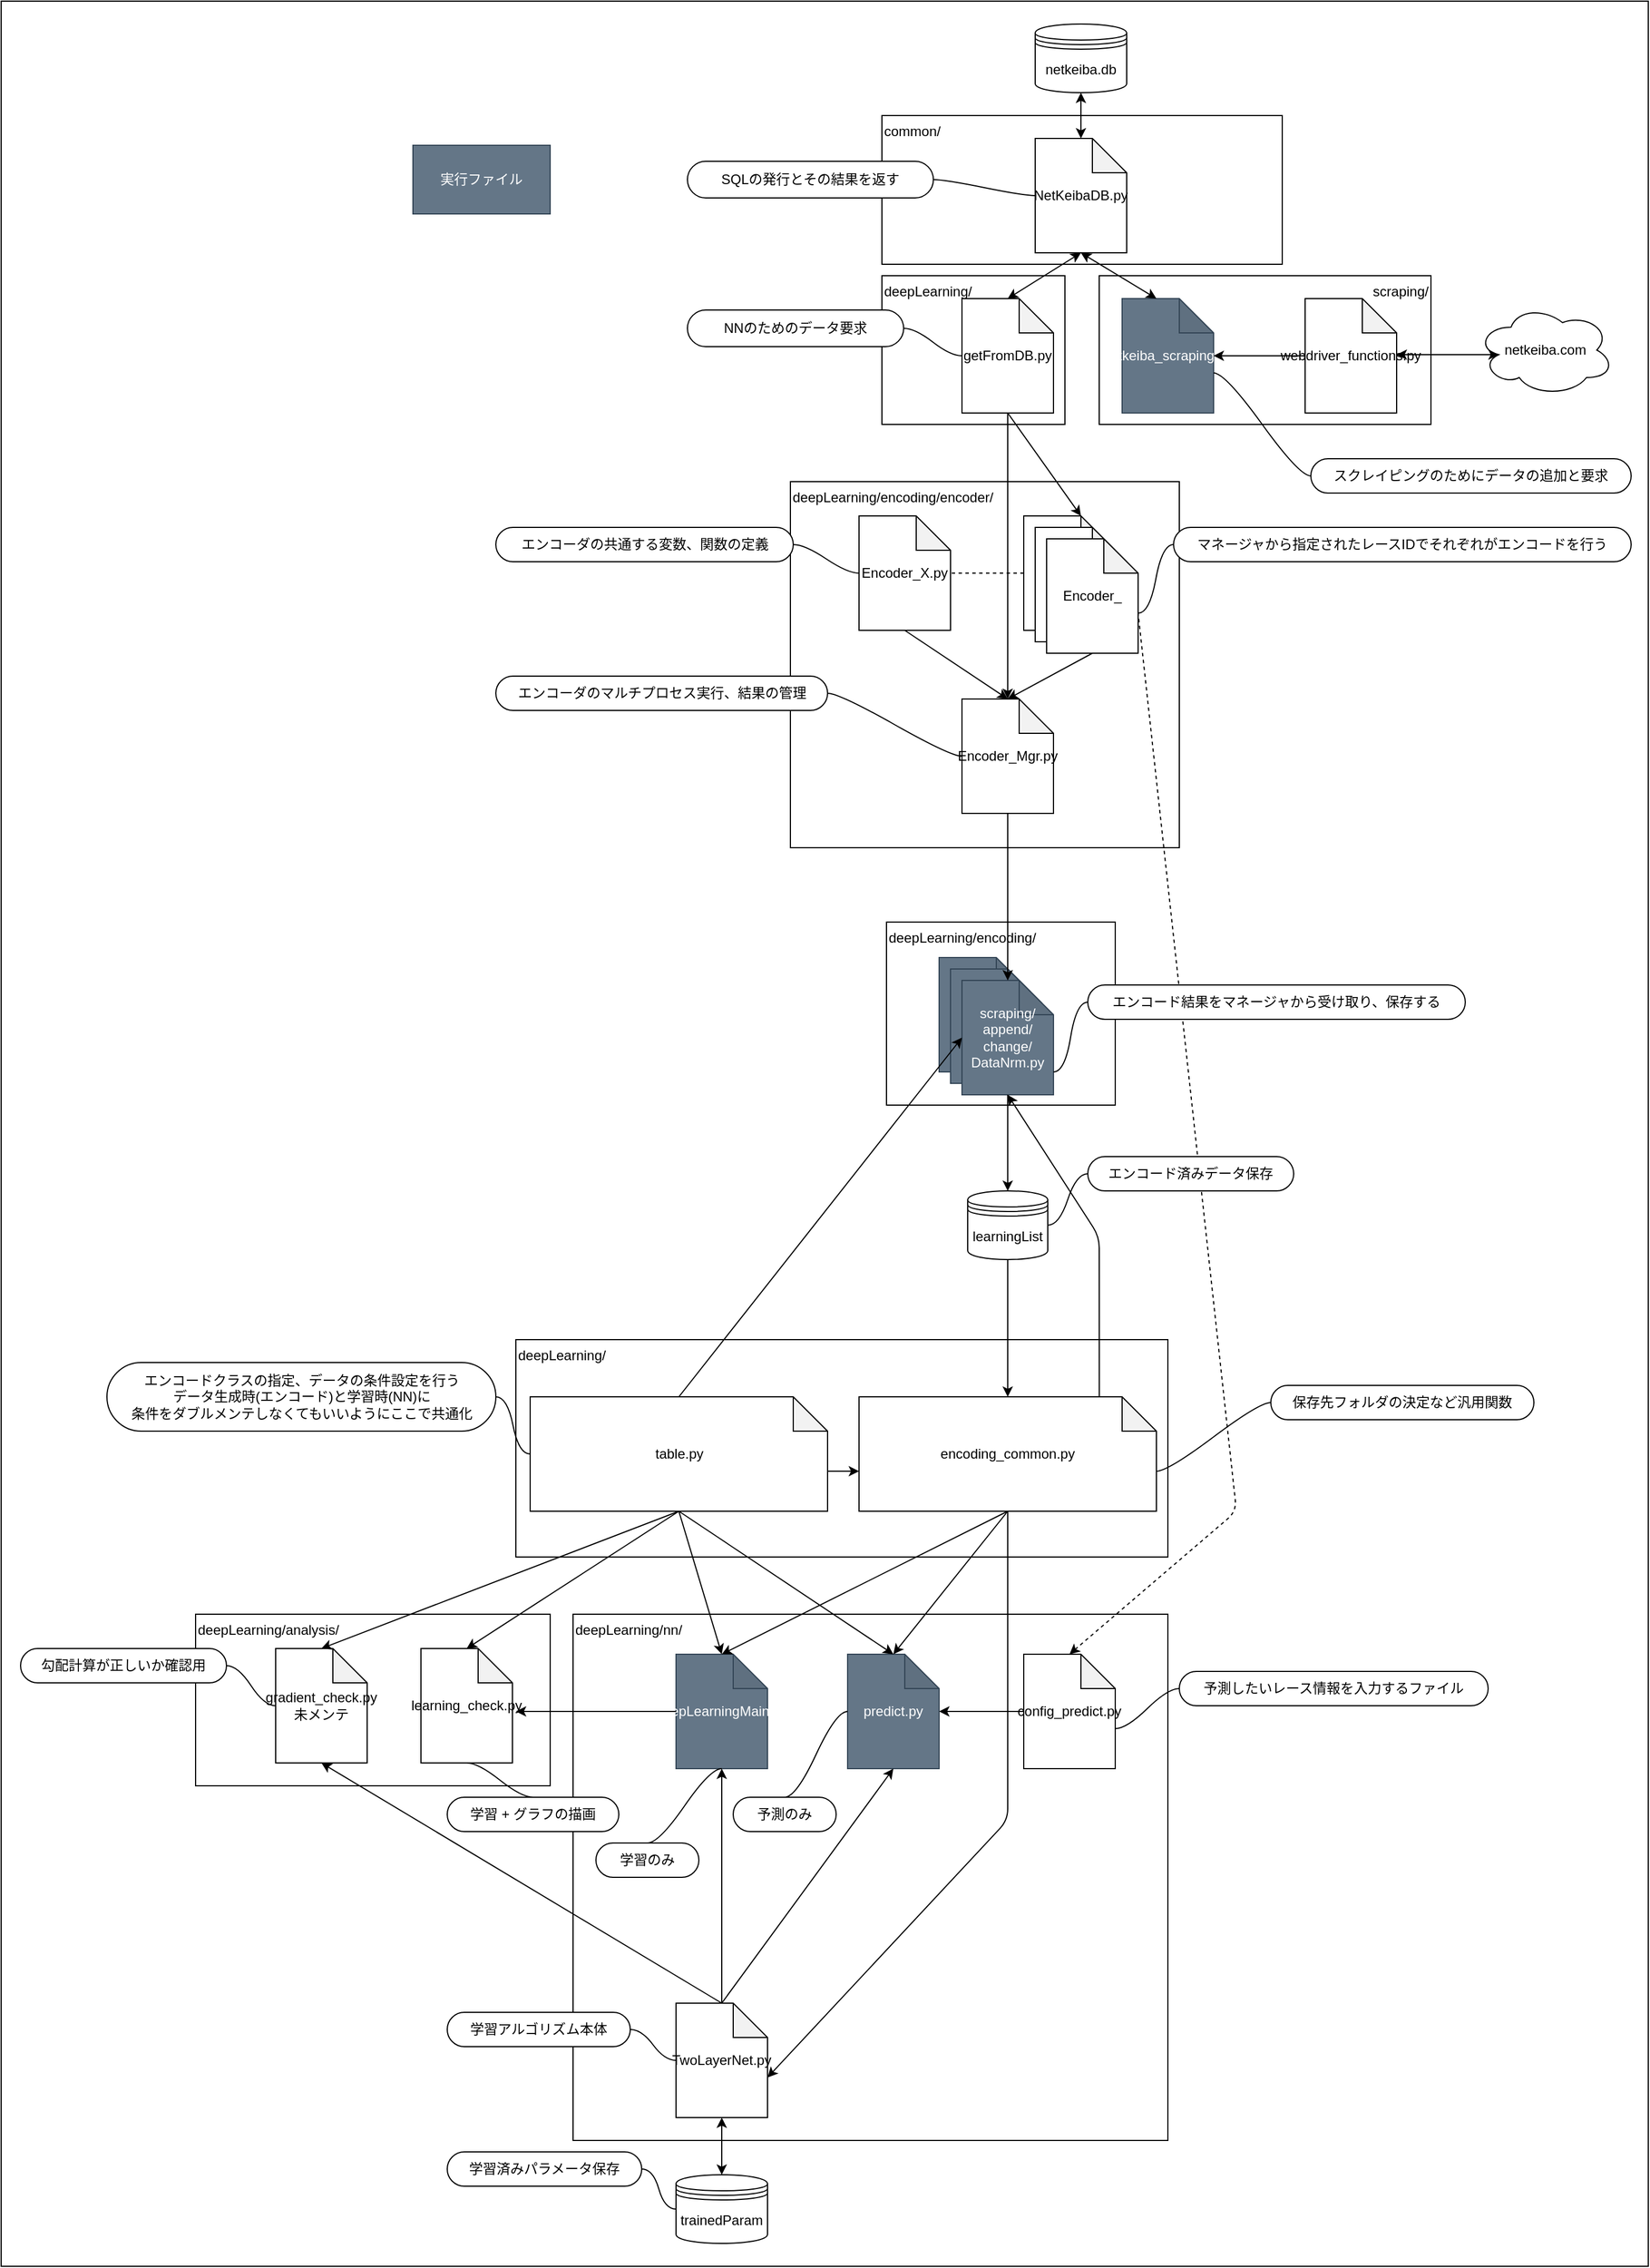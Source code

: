 <mxfile>
    <diagram id="3dEEndeTsuPl5Xb_rlMp" name="ページ1">
        <mxGraphModel dx="2506" dy="1938" grid="1" gridSize="10" guides="1" tooltips="1" connect="1" arrows="1" fold="1" page="1" pageScale="1" pageWidth="827" pageHeight="1169" math="0" shadow="0">
            <root>
                <mxCell id="0"/>
                <mxCell id="1" parent="0"/>
                <mxCell id="123" value="" style="rounded=0;whiteSpace=wrap;html=1;" vertex="1" parent="1">
                    <mxGeometry x="-520" y="-10" width="1440" height="1980" as="geometry"/>
                </mxCell>
                <mxCell id="89" value="" style="endArrow=none;html=1;entryX=0;entryY=0;entryDx=80;entryDy=65;entryPerimeter=0;exitX=0.5;exitY=0;exitDx=0;exitDy=0;exitPerimeter=0;startArrow=classic;startFill=1;endFill=0;dashed=1;" parent="1" source="25" target="22" edge="1">
                    <mxGeometry width="50" height="50" relative="1" as="geometry">
                        <mxPoint x="200" y="730" as="sourcePoint"/>
                        <mxPoint x="250" y="680" as="targetPoint"/>
                        <Array as="points">
                            <mxPoint x="560" y="1310"/>
                        </Array>
                    </mxGeometry>
                </mxCell>
                <mxCell id="19" value="scraping/" style="rounded=0;whiteSpace=wrap;html=1;fillColor=none;align=right;verticalAlign=top;" parent="1" vertex="1">
                    <mxGeometry x="440" y="230" width="290" height="130" as="geometry"/>
                </mxCell>
                <mxCell id="85" value="deepLearning/nn/" style="rounded=0;whiteSpace=wrap;html=1;fillColor=none;align=left;verticalAlign=top;" parent="1" vertex="1">
                    <mxGeometry x="-20" y="1400" width="520" height="460" as="geometry"/>
                </mxCell>
                <mxCell id="75" value="deepLearning/" style="rounded=0;whiteSpace=wrap;html=1;fillColor=none;align=left;verticalAlign=top;" parent="1" vertex="1">
                    <mxGeometry x="-70" y="1160" width="570" height="190" as="geometry"/>
                </mxCell>
                <mxCell id="74" value="deepLearning/encoding/" style="rounded=0;whiteSpace=wrap;html=1;fillColor=none;align=left;verticalAlign=top;" parent="1" vertex="1">
                    <mxGeometry x="254" y="795" width="200" height="160" as="geometry"/>
                </mxCell>
                <mxCell id="73" value="deepLearning/encoding/encoder/" style="rounded=0;whiteSpace=wrap;html=1;fillColor=none;align=left;verticalAlign=top;" parent="1" vertex="1">
                    <mxGeometry x="170" y="410" width="340" height="320" as="geometry"/>
                </mxCell>
                <mxCell id="72" value="deepLearning/" style="rounded=0;whiteSpace=wrap;html=1;align=left;verticalAlign=top;fillColor=none;" parent="1" vertex="1">
                    <mxGeometry x="250" y="230" width="160" height="130" as="geometry"/>
                </mxCell>
                <mxCell id="2" value="netkeiba.db" style="shape=datastore;whiteSpace=wrap;html=1;" parent="1" vertex="1">
                    <mxGeometry x="384" y="10" width="80" height="60" as="geometry"/>
                </mxCell>
                <mxCell id="3" value="getFromDB.py" style="shape=note;whiteSpace=wrap;html=1;backgroundOutline=1;darkOpacity=0.05;" parent="1" vertex="1">
                    <mxGeometry x="320" y="250" width="80" height="100" as="geometry"/>
                </mxCell>
                <mxCell id="5" value="NetKeibaDB.py" style="shape=note;whiteSpace=wrap;html=1;backgroundOutline=1;darkOpacity=0.05;" parent="1" vertex="1">
                    <mxGeometry x="384" y="110" width="80" height="100" as="geometry"/>
                </mxCell>
                <mxCell id="7" value="" style="endArrow=classic;startArrow=classic;html=1;entryX=0.5;entryY=1;entryDx=0;entryDy=0;exitX=0.5;exitY=0;exitDx=0;exitDy=0;exitPerimeter=0;" parent="1" source="5" target="2" edge="1">
                    <mxGeometry width="50" height="50" relative="1" as="geometry">
                        <mxPoint x="330" y="260" as="sourcePoint"/>
                        <mxPoint x="380" y="210" as="targetPoint"/>
                    </mxGeometry>
                </mxCell>
                <mxCell id="8" value="" style="endArrow=classic;startArrow=classic;html=1;entryX=0.5;entryY=1;entryDx=0;entryDy=0;entryPerimeter=0;exitX=0.5;exitY=0;exitDx=0;exitDy=0;exitPerimeter=0;" parent="1" source="3" target="5" edge="1">
                    <mxGeometry width="50" height="50" relative="1" as="geometry">
                        <mxPoint x="280" y="330" as="sourcePoint"/>
                        <mxPoint x="330" y="280" as="targetPoint"/>
                    </mxGeometry>
                </mxCell>
                <mxCell id="10" value="" style="edgeStyle=entityRelationEdgeStyle;startArrow=none;endArrow=none;segment=10;curved=1;exitX=0;exitY=0.5;exitDx=0;exitDy=0;exitPerimeter=0;" parent="1" source="5" target="9" edge="1">
                    <mxGeometry relative="1" as="geometry">
                        <mxPoint x="280" y="140" as="sourcePoint"/>
                    </mxGeometry>
                </mxCell>
                <mxCell id="11" value="NNのためのデータ要求" style="whiteSpace=wrap;html=1;rounded=1;arcSize=50;align=center;verticalAlign=middle;strokeWidth=1;autosize=1;spacing=4;treeFolding=1;treeMoving=1;newEdgeStyle={&quot;edgeStyle&quot;:&quot;entityRelationEdgeStyle&quot;,&quot;startArrow&quot;:&quot;none&quot;,&quot;endArrow&quot;:&quot;none&quot;,&quot;segment&quot;:10,&quot;curved&quot;:1};" parent="1" vertex="1">
                    <mxGeometry x="80" y="260" width="189" height="32" as="geometry"/>
                </mxCell>
                <mxCell id="12" value="" style="edgeStyle=entityRelationEdgeStyle;startArrow=none;endArrow=none;segment=10;curved=1;exitX=0;exitY=0.5;exitDx=0;exitDy=0;exitPerimeter=0;" parent="1" source="3" target="11" edge="1">
                    <mxGeometry relative="1" as="geometry">
                        <mxPoint x="80" y="290" as="sourcePoint"/>
                    </mxGeometry>
                </mxCell>
                <mxCell id="13" value="netkeiba_scraping.py" style="shape=note;whiteSpace=wrap;html=1;backgroundOutline=1;darkOpacity=0.05;fillColor=#647687;strokeColor=#314354;fontColor=#ffffff;" parent="1" vertex="1">
                    <mxGeometry x="460" y="250" width="80" height="100" as="geometry"/>
                </mxCell>
                <mxCell id="14" value="" style="endArrow=classic;startArrow=classic;html=1;entryX=0.5;entryY=1;entryDx=0;entryDy=0;entryPerimeter=0;" parent="1" target="5" edge="1">
                    <mxGeometry width="50" height="50" relative="1" as="geometry">
                        <mxPoint x="490" y="250" as="sourcePoint"/>
                        <mxPoint x="540" y="200" as="targetPoint"/>
                    </mxGeometry>
                </mxCell>
                <mxCell id="16" value="" style="edgeStyle=entityRelationEdgeStyle;startArrow=none;endArrow=none;segment=10;curved=1;exitX=0;exitY=0;exitDx=80;exitDy=65;exitPerimeter=0;" parent="1" source="13" target="15" edge="1">
                    <mxGeometry relative="1" as="geometry">
                        <mxPoint x="460" y="230" as="sourcePoint"/>
                    </mxGeometry>
                </mxCell>
                <mxCell id="18" value="common/" style="rounded=0;whiteSpace=wrap;html=1;fillColor=none;align=left;verticalAlign=top;" parent="1" vertex="1">
                    <mxGeometry x="250" y="90" width="350" height="130" as="geometry"/>
                </mxCell>
                <mxCell id="9" value="SQLの発行とその結果を返す" style="whiteSpace=wrap;html=1;rounded=1;arcSize=50;align=center;verticalAlign=middle;strokeWidth=1;autosize=1;spacing=4;treeFolding=1;treeMoving=1;newEdgeStyle={&quot;edgeStyle&quot;:&quot;entityRelationEdgeStyle&quot;,&quot;startArrow&quot;:&quot;none&quot;,&quot;endArrow&quot;:&quot;none&quot;,&quot;segment&quot;:10,&quot;curved&quot;:1};" parent="1" vertex="1">
                    <mxGeometry x="80" y="130" width="215" height="32" as="geometry"/>
                </mxCell>
                <mxCell id="15" value="スクレイピングのためにデータの追加と要求" style="whiteSpace=wrap;html=1;rounded=1;arcSize=50;align=center;verticalAlign=middle;strokeWidth=1;autosize=1;spacing=4;treeFolding=1;treeMoving=1;newEdgeStyle={&quot;edgeStyle&quot;:&quot;entityRelationEdgeStyle&quot;,&quot;startArrow&quot;:&quot;none&quot;,&quot;endArrow&quot;:&quot;none&quot;,&quot;segment&quot;:10,&quot;curved&quot;:1};" parent="1" vertex="1">
                    <mxGeometry x="625" y="390" width="280" height="30" as="geometry"/>
                </mxCell>
                <mxCell id="23" value="" style="group" parent="1" vertex="1" connectable="0">
                    <mxGeometry x="374" y="440" width="100" height="120" as="geometry"/>
                </mxCell>
                <mxCell id="20" value="" style="shape=note;whiteSpace=wrap;html=1;backgroundOutline=1;darkOpacity=0.05;fillColor=default;" parent="23" vertex="1">
                    <mxGeometry width="80" height="100" as="geometry"/>
                </mxCell>
                <mxCell id="21" value="" style="shape=note;whiteSpace=wrap;html=1;backgroundOutline=1;darkOpacity=0.05;fillColor=default;" parent="23" vertex="1">
                    <mxGeometry x="10" y="10" width="80" height="100" as="geometry"/>
                </mxCell>
                <mxCell id="22" value="Encoder_" style="shape=note;whiteSpace=wrap;html=1;backgroundOutline=1;darkOpacity=0.05;fillColor=default;" parent="23" vertex="1">
                    <mxGeometry x="20" y="20" width="80" height="100" as="geometry"/>
                </mxCell>
                <mxCell id="24" value="" style="endArrow=none;startArrow=classic;html=1;entryX=0.5;entryY=1;entryDx=0;entryDy=0;entryPerimeter=0;exitX=0;exitY=0;exitDx=50;exitDy=0;exitPerimeter=0;startFill=1;endFill=0;" parent="1" source="20" target="3" edge="1">
                    <mxGeometry width="50" height="50" relative="1" as="geometry">
                        <mxPoint x="210" y="420" as="sourcePoint"/>
                        <mxPoint x="260" y="370" as="targetPoint"/>
                    </mxGeometry>
                </mxCell>
                <mxCell id="25" value="config_predict.py" style="shape=note;whiteSpace=wrap;html=1;backgroundOutline=1;darkOpacity=0.05;fillColor=default;" parent="1" vertex="1">
                    <mxGeometry x="374" y="1435" width="80" height="100" as="geometry"/>
                </mxCell>
                <mxCell id="27" value="deepLearningMain.py" style="shape=note;whiteSpace=wrap;html=1;backgroundOutline=1;darkOpacity=0.05;fillColor=#647687;fontColor=#ffffff;strokeColor=#314354;" parent="1" vertex="1">
                    <mxGeometry x="70" y="1435" width="80" height="100" as="geometry"/>
                </mxCell>
                <mxCell id="32" value="" style="group;" parent="1" vertex="1" connectable="0">
                    <mxGeometry x="300" y="826" width="100" height="120" as="geometry"/>
                </mxCell>
                <mxCell id="33" value="" style="shape=note;whiteSpace=wrap;html=1;backgroundOutline=1;darkOpacity=0.05;fillColor=#647687;fontColor=#ffffff;strokeColor=#314354;" parent="32" vertex="1">
                    <mxGeometry width="80" height="100" as="geometry"/>
                </mxCell>
                <mxCell id="34" value="" style="shape=note;whiteSpace=wrap;html=1;backgroundOutline=1;darkOpacity=0.05;fillColor=#647687;fontColor=#ffffff;strokeColor=#314354;" parent="32" vertex="1">
                    <mxGeometry x="10" y="10" width="80" height="100" as="geometry"/>
                </mxCell>
                <mxCell id="35" value="scraping/&lt;br&gt;append/&lt;br&gt;change/&lt;br&gt;DataNrm.py" style="shape=note;whiteSpace=wrap;html=1;backgroundOutline=1;darkOpacity=0.05;fillColor=#647687;fontColor=#ffffff;strokeColor=#314354;" parent="32" vertex="1">
                    <mxGeometry x="20" y="20" width="80" height="100" as="geometry"/>
                </mxCell>
                <mxCell id="37" value="" style="endArrow=none;startArrow=classic;html=1;entryX=0.5;entryY=1;entryDx=0;entryDy=0;entryPerimeter=0;exitX=0.5;exitY=0;exitDx=0;exitDy=0;exitPerimeter=0;endFill=0;" parent="1" source="35" target="39" edge="1">
                    <mxGeometry width="50" height="50" relative="1" as="geometry">
                        <mxPoint x="366" y="776" as="sourcePoint"/>
                        <mxPoint x="380" y="636" as="targetPoint"/>
                    </mxGeometry>
                </mxCell>
                <mxCell id="38" value="Encoder_X.py" style="shape=note;whiteSpace=wrap;html=1;backgroundOutline=1;darkOpacity=0.05;fillColor=default;" parent="1" vertex="1">
                    <mxGeometry x="230" y="440" width="80" height="100" as="geometry"/>
                </mxCell>
                <mxCell id="39" value="Encoder_Mgr.py" style="shape=note;whiteSpace=wrap;html=1;backgroundOutline=1;darkOpacity=0.05;fillColor=default;" parent="1" vertex="1">
                    <mxGeometry x="320" y="600" width="80" height="100" as="geometry"/>
                </mxCell>
                <mxCell id="40" value="" style="endArrow=none;dashed=1;html=1;exitX=0;exitY=0.5;exitDx=0;exitDy=0;exitPerimeter=0;" parent="1" source="20" target="38" edge="1">
                    <mxGeometry width="50" height="50" relative="1" as="geometry">
                        <mxPoint x="260" y="676" as="sourcePoint"/>
                        <mxPoint x="310" y="626" as="targetPoint"/>
                    </mxGeometry>
                </mxCell>
                <mxCell id="42" value="" style="endArrow=none;startArrow=classic;html=1;exitX=0.5;exitY=0;exitDx=0;exitDy=0;exitPerimeter=0;entryX=0.5;entryY=1;entryDx=0;entryDy=0;entryPerimeter=0;startFill=1;endFill=0;" parent="1" source="39" target="22" edge="1">
                    <mxGeometry width="50" height="50" relative="1" as="geometry">
                        <mxPoint x="260" y="856" as="sourcePoint"/>
                        <mxPoint x="380" y="826" as="targetPoint"/>
                    </mxGeometry>
                </mxCell>
                <mxCell id="43" value="エンコーダのマルチプロセス実行、結果の管理" style="whiteSpace=wrap;html=1;rounded=1;arcSize=50;align=center;verticalAlign=middle;strokeWidth=1;autosize=1;spacing=4;treeFolding=1;treeMoving=1;newEdgeStyle={&quot;edgeStyle&quot;:&quot;entityRelationEdgeStyle&quot;,&quot;startArrow&quot;:&quot;none&quot;,&quot;endArrow&quot;:&quot;none&quot;,&quot;segment&quot;:10,&quot;curved&quot;:1};fillColor=default;" parent="1" vertex="1">
                    <mxGeometry x="-87.5" y="580" width="290" height="30" as="geometry"/>
                </mxCell>
                <mxCell id="44" value="" style="edgeStyle=entityRelationEdgeStyle;startArrow=none;endArrow=none;segment=10;curved=1;exitX=0;exitY=0.5;exitDx=0;exitDy=0;exitPerimeter=0;" parent="1" source="39" target="43" edge="1">
                    <mxGeometry relative="1" as="geometry">
                        <mxPoint x="160" y="876" as="sourcePoint"/>
                    </mxGeometry>
                </mxCell>
                <mxCell id="45" value="エンコーダの共通する変数、関数の定義" style="whiteSpace=wrap;html=1;rounded=1;arcSize=50;align=center;verticalAlign=middle;strokeWidth=1;autosize=1;spacing=4;treeFolding=1;treeMoving=1;newEdgeStyle={&quot;edgeStyle&quot;:&quot;entityRelationEdgeStyle&quot;,&quot;startArrow&quot;:&quot;none&quot;,&quot;endArrow&quot;:&quot;none&quot;,&quot;segment&quot;:10,&quot;curved&quot;:1};fillColor=default;" parent="1" vertex="1">
                    <mxGeometry x="-87.5" y="450" width="260" height="30" as="geometry"/>
                </mxCell>
                <mxCell id="46" value="" style="edgeStyle=entityRelationEdgeStyle;startArrow=none;endArrow=none;segment=10;curved=1;exitX=0;exitY=0.5;exitDx=0;exitDy=0;exitPerimeter=0;" parent="1" source="38" target="45" edge="1">
                    <mxGeometry relative="1" as="geometry">
                        <mxPoint x="160" y="637" as="sourcePoint"/>
                    </mxGeometry>
                </mxCell>
                <mxCell id="47" value="マネージャから指定されたレースIDでそれぞれがエンコードを行う" style="whiteSpace=wrap;html=1;rounded=1;arcSize=50;align=center;verticalAlign=middle;strokeWidth=1;autosize=1;spacing=4;treeFolding=1;treeMoving=1;newEdgeStyle={&quot;edgeStyle&quot;:&quot;entityRelationEdgeStyle&quot;,&quot;startArrow&quot;:&quot;none&quot;,&quot;endArrow&quot;:&quot;none&quot;,&quot;segment&quot;:10,&quot;curved&quot;:1};fillColor=default;" parent="1" vertex="1">
                    <mxGeometry x="505" y="450" width="400" height="30" as="geometry"/>
                </mxCell>
                <mxCell id="48" value="" style="edgeStyle=entityRelationEdgeStyle;startArrow=none;endArrow=none;segment=10;curved=1;exitX=0;exitY=0;exitDx=80;exitDy=65;exitPerimeter=0;" parent="1" source="22" target="47" edge="1">
                    <mxGeometry relative="1" as="geometry">
                        <mxPoint x="80" y="746" as="sourcePoint"/>
                    </mxGeometry>
                </mxCell>
                <mxCell id="49" value="table.py" style="shape=note;whiteSpace=wrap;html=1;backgroundOutline=1;darkOpacity=0.05;fillColor=default;" parent="1" vertex="1">
                    <mxGeometry x="-57.5" y="1210" width="260" height="100" as="geometry"/>
                </mxCell>
                <mxCell id="54" value="" style="endArrow=classic;html=1;entryX=0;entryY=0.5;entryDx=0;entryDy=0;entryPerimeter=0;exitX=0.5;exitY=0;exitDx=0;exitDy=0;exitPerimeter=0;" parent="1" source="49" target="35" edge="1">
                    <mxGeometry width="50" height="50" relative="1" as="geometry">
                        <mxPoint x="610" y="866" as="sourcePoint"/>
                        <mxPoint x="660" y="816" as="targetPoint"/>
                    </mxGeometry>
                </mxCell>
                <mxCell id="55" value="エンコードクラスの指定、データの条件設定を行う&lt;br&gt;データ生成時(エンコード)と学習時(NN)に&lt;br&gt;条件をダブルメンテしなくてもいいようにここで共通化" style="whiteSpace=wrap;html=1;rounded=1;arcSize=50;align=center;verticalAlign=middle;strokeWidth=1;autosize=1;spacing=4;treeFolding=1;treeMoving=1;newEdgeStyle={&quot;edgeStyle&quot;:&quot;entityRelationEdgeStyle&quot;,&quot;startArrow&quot;:&quot;none&quot;,&quot;endArrow&quot;:&quot;none&quot;,&quot;segment&quot;:10,&quot;curved&quot;:1};fillColor=default;" parent="1" vertex="1">
                    <mxGeometry x="-427.5" y="1180" width="340" height="60" as="geometry"/>
                </mxCell>
                <mxCell id="56" value="" style="edgeStyle=entityRelationEdgeStyle;startArrow=none;endArrow=none;segment=10;curved=1;exitX=0;exitY=0.5;exitDx=0;exitDy=0;exitPerimeter=0;" parent="1" source="49" target="55" edge="1">
                    <mxGeometry relative="1" as="geometry">
                        <mxPoint x="200" y="1100" as="sourcePoint"/>
                    </mxGeometry>
                </mxCell>
                <mxCell id="57" value="エンコード結果をマネージャから受け取り、保存する" style="whiteSpace=wrap;html=1;rounded=1;arcSize=50;align=center;verticalAlign=middle;strokeWidth=1;autosize=1;spacing=4;treeFolding=1;treeMoving=1;newEdgeStyle={&quot;edgeStyle&quot;:&quot;entityRelationEdgeStyle&quot;,&quot;startArrow&quot;:&quot;none&quot;,&quot;endArrow&quot;:&quot;none&quot;,&quot;segment&quot;:10,&quot;curved&quot;:1};fillColor=default;" parent="1" vertex="1">
                    <mxGeometry x="430" y="850" width="330" height="30" as="geometry"/>
                </mxCell>
                <mxCell id="58" value="" style="edgeStyle=entityRelationEdgeStyle;startArrow=none;endArrow=none;segment=10;curved=1;entryX=0;entryY=0.5;entryDx=0;entryDy=0;" parent="1" target="57" edge="1">
                    <mxGeometry relative="1" as="geometry">
                        <mxPoint x="400" y="926" as="sourcePoint"/>
                        <mxPoint x="240" y="522" as="targetPoint"/>
                    </mxGeometry>
                </mxCell>
                <mxCell id="59" value="learningList" style="shape=datastore;whiteSpace=wrap;html=1;fillColor=default;" parent="1" vertex="1">
                    <mxGeometry x="325" y="1030" width="70" height="60" as="geometry"/>
                </mxCell>
                <mxCell id="60" value="" style="endArrow=classic;html=1;exitX=0.5;exitY=1;exitDx=0;exitDy=0;exitPerimeter=0;entryX=0.5;entryY=0;entryDx=0;entryDy=0;" parent="1" source="35" target="59" edge="1">
                    <mxGeometry width="50" height="50" relative="1" as="geometry">
                        <mxPoint x="610" y="1002" as="sourcePoint"/>
                        <mxPoint x="660" y="952" as="targetPoint"/>
                    </mxGeometry>
                </mxCell>
                <mxCell id="61" value="encoding_common.py" style="shape=note;whiteSpace=wrap;html=1;backgroundOutline=1;darkOpacity=0.05;fillColor=default;" parent="1" vertex="1">
                    <mxGeometry x="230" y="1210" width="260" height="100" as="geometry"/>
                </mxCell>
                <mxCell id="62" value="保存先フォルダの決定など汎用関数" style="whiteSpace=wrap;html=1;rounded=1;arcSize=50;align=center;verticalAlign=middle;strokeWidth=1;autosize=1;spacing=4;treeFolding=1;treeMoving=1;newEdgeStyle={&quot;edgeStyle&quot;:&quot;entityRelationEdgeStyle&quot;,&quot;startArrow&quot;:&quot;none&quot;,&quot;endArrow&quot;:&quot;none&quot;,&quot;segment&quot;:10,&quot;curved&quot;:1};fillColor=default;" parent="1" vertex="1">
                    <mxGeometry x="590" y="1200" width="230" height="30" as="geometry"/>
                </mxCell>
                <mxCell id="63" value="" style="edgeStyle=entityRelationEdgeStyle;startArrow=none;endArrow=none;segment=10;curved=1;exitX=0;exitY=0;exitDx=260;exitDy=65;exitPerimeter=0;" parent="1" source="61" target="62" edge="1">
                    <mxGeometry relative="1" as="geometry">
                        <mxPoint x="440" y="1430" as="sourcePoint"/>
                    </mxGeometry>
                </mxCell>
                <mxCell id="64" value="" style="endArrow=classic;startArrow=none;html=1;entryX=0.5;entryY=1;entryDx=0;entryDy=0;entryPerimeter=0;exitX=0.808;exitY=0;exitDx=0;exitDy=0;exitPerimeter=0;endFill=1;startFill=0;" parent="1" source="61" target="35" edge="1">
                    <mxGeometry width="50" height="50" relative="1" as="geometry">
                        <mxPoint x="540" y="1396" as="sourcePoint"/>
                        <mxPoint x="590" y="1346" as="targetPoint"/>
                        <Array as="points">
                            <mxPoint x="440" y="1070"/>
                        </Array>
                    </mxGeometry>
                </mxCell>
                <mxCell id="68" value="学習 + グラフの描画" style="whiteSpace=wrap;html=1;rounded=1;arcSize=50;align=center;verticalAlign=middle;strokeWidth=1;autosize=1;spacing=4;treeFolding=1;treeMoving=1;newEdgeStyle={&quot;edgeStyle&quot;:&quot;entityRelationEdgeStyle&quot;,&quot;startArrow&quot;:&quot;none&quot;,&quot;endArrow&quot;:&quot;none&quot;,&quot;segment&quot;:10,&quot;curved&quot;:1};fillColor=default;" parent="1" vertex="1">
                    <mxGeometry x="-130" y="1560" width="150" height="30" as="geometry"/>
                </mxCell>
                <mxCell id="69" value="" style="edgeStyle=entityRelationEdgeStyle;startArrow=none;endArrow=none;segment=10;curved=1;exitX=0.5;exitY=1;exitDx=0;exitDy=0;exitPerimeter=0;entryX=0.5;entryY=0;entryDx=0;entryDy=0;" parent="1" source="29" target="68" edge="1">
                    <mxGeometry relative="1" as="geometry">
                        <mxPoint x="-16" y="1398" as="sourcePoint"/>
                    </mxGeometry>
                </mxCell>
                <mxCell id="70" value="学習のみ" style="whiteSpace=wrap;html=1;rounded=1;arcSize=50;align=center;verticalAlign=middle;strokeWidth=1;autosize=1;spacing=4;treeFolding=1;treeMoving=1;newEdgeStyle={&quot;edgeStyle&quot;:&quot;entityRelationEdgeStyle&quot;,&quot;startArrow&quot;:&quot;none&quot;,&quot;endArrow&quot;:&quot;none&quot;,&quot;segment&quot;:10,&quot;curved&quot;:1};fillColor=none;" parent="1" vertex="1">
                    <mxGeometry y="1600" width="90" height="30" as="geometry"/>
                </mxCell>
                <mxCell id="71" value="" style="edgeStyle=entityRelationEdgeStyle;startArrow=none;endArrow=none;segment=10;curved=1;exitX=0.5;exitY=1;exitDx=0;exitDy=0;exitPerimeter=0;entryX=0.5;entryY=0;entryDx=0;entryDy=0;" parent="1" source="27" target="70" edge="1">
                    <mxGeometry relative="1" as="geometry">
                        <mxPoint x="-6" y="1640" as="sourcePoint"/>
                    </mxGeometry>
                </mxCell>
                <mxCell id="77" value="" style="endArrow=classic;html=1;entryX=0;entryY=0.65;entryDx=0;entryDy=0;entryPerimeter=0;exitX=0;exitY=0;exitDx=260;exitDy=65;exitPerimeter=0;" parent="1" source="49" target="61" edge="1">
                    <mxGeometry width="50" height="50" relative="1" as="geometry">
                        <mxPoint x="400" y="1060" as="sourcePoint"/>
                        <mxPoint x="170" y="860" as="targetPoint"/>
                    </mxGeometry>
                </mxCell>
                <mxCell id="78" value="predict.py" style="shape=note;whiteSpace=wrap;html=1;backgroundOutline=1;darkOpacity=0.05;fillColor=#647687;fontColor=#ffffff;strokeColor=#314354;" parent="1" vertex="1">
                    <mxGeometry x="220" y="1435" width="80" height="100" as="geometry"/>
                </mxCell>
                <mxCell id="66" value="deepLearning/analysis/" style="rounded=0;whiteSpace=wrap;html=1;fillColor=none;align=left;verticalAlign=top;" parent="1" vertex="1">
                    <mxGeometry x="-350" y="1400" width="310" height="150" as="geometry"/>
                </mxCell>
                <mxCell id="29" value="learning_check.py" style="shape=note;whiteSpace=wrap;html=1;backgroundOutline=1;darkOpacity=0.05;fillColor=default;" parent="1" vertex="1">
                    <mxGeometry x="-153" y="1430" width="80.0" height="100" as="geometry"/>
                </mxCell>
                <mxCell id="65" value="gradient_check.py&lt;br&gt;未メンテ" style="shape=note;whiteSpace=wrap;html=1;backgroundOutline=1;darkOpacity=0.05;fillColor=default;" parent="1" vertex="1">
                    <mxGeometry x="-280" y="1430" width="80.0" height="100" as="geometry"/>
                </mxCell>
                <mxCell id="80" value="" style="endArrow=classic;html=1;exitX=0.5;exitY=1;exitDx=0;exitDy=0;exitPerimeter=0;entryX=0.5;entryY=0;entryDx=0;entryDy=0;entryPerimeter=0;" parent="1" source="49" target="78" edge="1">
                    <mxGeometry width="50" height="50" relative="1" as="geometry">
                        <mxPoint x="-240" y="990" as="sourcePoint"/>
                        <mxPoint x="-190" y="940" as="targetPoint"/>
                    </mxGeometry>
                </mxCell>
                <mxCell id="82" value="" style="endArrow=classic;html=1;exitX=0.5;exitY=1;exitDx=0;exitDy=0;exitPerimeter=0;entryX=0.5;entryY=0;entryDx=0;entryDy=0;entryPerimeter=0;" parent="1" source="49" target="27" edge="1">
                    <mxGeometry width="50" height="50" relative="1" as="geometry">
                        <mxPoint x="-240" y="990" as="sourcePoint"/>
                        <mxPoint x="-190" y="940" as="targetPoint"/>
                    </mxGeometry>
                </mxCell>
                <mxCell id="83" value="" style="endArrow=classic;html=1;entryX=0.5;entryY=0;entryDx=0;entryDy=0;entryPerimeter=0;exitX=0.5;exitY=1;exitDx=0;exitDy=0;exitPerimeter=0;" parent="1" source="49" target="29" edge="1">
                    <mxGeometry width="50" height="50" relative="1" as="geometry">
                        <mxPoint x="-240" y="990" as="sourcePoint"/>
                        <mxPoint x="-190" y="940" as="targetPoint"/>
                    </mxGeometry>
                </mxCell>
                <mxCell id="84" value="" style="endArrow=classic;html=1;entryX=0.5;entryY=0;entryDx=0;entryDy=0;entryPerimeter=0;exitX=0.5;exitY=1;exitDx=0;exitDy=0;exitPerimeter=0;" parent="1" source="49" target="65" edge="1">
                    <mxGeometry width="50" height="50" relative="1" as="geometry">
                        <mxPoint x="-240" y="990" as="sourcePoint"/>
                        <mxPoint x="-190" y="940" as="targetPoint"/>
                    </mxGeometry>
                </mxCell>
                <mxCell id="87" value="" style="endArrow=classic;html=1;exitX=0;exitY=0.5;exitDx=0;exitDy=0;exitPerimeter=0;" parent="1" source="25" target="78" edge="1">
                    <mxGeometry width="50" height="50" relative="1" as="geometry">
                        <mxPoint x="260" y="1420" as="sourcePoint"/>
                        <mxPoint x="310" y="1370" as="targetPoint"/>
                    </mxGeometry>
                </mxCell>
                <mxCell id="90" value="" style="endArrow=classic;html=1;exitX=0.5;exitY=1;exitDx=0;exitDy=0;exitPerimeter=0;entryX=0.5;entryY=0;entryDx=0;entryDy=0;entryPerimeter=0;" parent="1" source="61" target="78" edge="1">
                    <mxGeometry width="50" height="50" relative="1" as="geometry">
                        <mxPoint x="-10" y="890" as="sourcePoint"/>
                        <mxPoint x="40" y="840" as="targetPoint"/>
                    </mxGeometry>
                </mxCell>
                <mxCell id="91" value="TwoLayerNet.py" style="shape=note;whiteSpace=wrap;html=1;backgroundOutline=1;darkOpacity=0.05;fillColor=none;" parent="1" vertex="1">
                    <mxGeometry x="70" y="1740" width="80" height="100" as="geometry"/>
                </mxCell>
                <mxCell id="93" value="" style="endArrow=classic;html=1;exitX=0.5;exitY=1;exitDx=0;exitDy=0;exitPerimeter=0;entryX=0;entryY=0;entryDx=80;entryDy=65;entryPerimeter=0;" parent="1" source="61" target="91" edge="1">
                    <mxGeometry width="50" height="50" relative="1" as="geometry">
                        <mxPoint x="-30" y="1050" as="sourcePoint"/>
                        <mxPoint x="10" y="930" as="targetPoint"/>
                        <Array as="points">
                            <mxPoint x="360" y="1580"/>
                        </Array>
                    </mxGeometry>
                </mxCell>
                <mxCell id="94" value="trainedParam" style="shape=datastore;whiteSpace=wrap;html=1;fillColor=none;" parent="1" vertex="1">
                    <mxGeometry x="70" y="1890" width="80" height="60" as="geometry"/>
                </mxCell>
                <mxCell id="96" value="" style="endArrow=classic;html=1;exitX=0.5;exitY=0;exitDx=0;exitDy=0;exitPerimeter=0;entryX=0.5;entryY=1;entryDx=0;entryDy=0;entryPerimeter=0;" parent="1" source="91" target="65" edge="1">
                    <mxGeometry width="50" height="50" relative="1" as="geometry">
                        <mxPoint x="-80" y="1808" as="sourcePoint"/>
                        <mxPoint x="-30" y="1758" as="targetPoint"/>
                    </mxGeometry>
                </mxCell>
                <mxCell id="97" value="" style="endArrow=classic;html=1;exitX=0.5;exitY=0;exitDx=0;exitDy=0;exitPerimeter=0;entryX=0.5;entryY=1;entryDx=0;entryDy=0;entryPerimeter=0;" parent="1" source="91" target="27" edge="1">
                    <mxGeometry width="50" height="50" relative="1" as="geometry">
                        <mxPoint x="-80" y="1808" as="sourcePoint"/>
                        <mxPoint x="-30" y="1758" as="targetPoint"/>
                    </mxGeometry>
                </mxCell>
                <mxCell id="98" value="" style="endArrow=classic;html=1;entryX=0.5;entryY=1;entryDx=0;entryDy=0;entryPerimeter=0;exitX=0.5;exitY=0;exitDx=0;exitDy=0;exitPerimeter=0;" parent="1" source="91" target="78" edge="1">
                    <mxGeometry width="50" height="50" relative="1" as="geometry">
                        <mxPoint x="-110" y="1658" as="sourcePoint"/>
                        <mxPoint x="-30" y="1758" as="targetPoint"/>
                    </mxGeometry>
                </mxCell>
                <mxCell id="99" value="" style="endArrow=classic;startArrow=classic;html=1;exitX=0.5;exitY=0;exitDx=0;exitDy=0;entryX=0.5;entryY=1;entryDx=0;entryDy=0;entryPerimeter=0;" parent="1" source="94" target="91" edge="1">
                    <mxGeometry width="50" height="50" relative="1" as="geometry">
                        <mxPoint x="-217.5" y="1808" as="sourcePoint"/>
                        <mxPoint x="-167.5" y="1758" as="targetPoint"/>
                    </mxGeometry>
                </mxCell>
                <mxCell id="101" value="" style="endArrow=classic;html=1;entryX=0.5;entryY=0;entryDx=0;entryDy=0;entryPerimeter=0;exitX=0.5;exitY=1;exitDx=0;exitDy=0;" parent="1" source="59" target="61" edge="1">
                    <mxGeometry width="50" height="50" relative="1" as="geometry">
                        <mxPoint x="-80" y="1140" as="sourcePoint"/>
                        <mxPoint x="-30" y="1090" as="targetPoint"/>
                    </mxGeometry>
                </mxCell>
                <mxCell id="102" value="" style="endArrow=classic;html=1;exitX=0.5;exitY=1;exitDx=0;exitDy=0;exitPerimeter=0;entryX=0.5;entryY=0;entryDx=0;entryDy=0;entryPerimeter=0;" parent="1" source="61" target="27" edge="1">
                    <mxGeometry width="50" height="50" relative="1" as="geometry">
                        <mxPoint x="90" y="1370" as="sourcePoint"/>
                        <mxPoint x="140" y="1320" as="targetPoint"/>
                    </mxGeometry>
                </mxCell>
                <mxCell id="103" value="" style="endArrow=classic;html=1;exitX=0;exitY=0.5;exitDx=0;exitDy=0;exitPerimeter=0;" parent="1" source="27" edge="1">
                    <mxGeometry width="50" height="50" relative="1" as="geometry">
                        <mxPoint x="40" y="1530" as="sourcePoint"/>
                        <mxPoint x="-70" y="1485" as="targetPoint"/>
                    </mxGeometry>
                </mxCell>
                <mxCell id="104" value="" style="endArrow=classic;html=1;exitX=0.5;exitY=1;exitDx=0;exitDy=0;exitPerimeter=0;entryX=0.5;entryY=0;entryDx=0;entryDy=0;entryPerimeter=0;" parent="1" source="38" target="39" edge="1">
                    <mxGeometry width="50" height="50" relative="1" as="geometry">
                        <mxPoint x="300" y="530" as="sourcePoint"/>
                        <mxPoint x="350" y="480" as="targetPoint"/>
                    </mxGeometry>
                </mxCell>
                <mxCell id="105" value="" style="endArrow=classic;html=1;exitX=0.5;exitY=1;exitDx=0;exitDy=0;exitPerimeter=0;entryX=0.5;entryY=0;entryDx=0;entryDy=0;entryPerimeter=0;" parent="1" source="3" target="39" edge="1">
                    <mxGeometry width="50" height="50" relative="1" as="geometry">
                        <mxPoint x="300" y="530" as="sourcePoint"/>
                        <mxPoint x="350" y="480" as="targetPoint"/>
                    </mxGeometry>
                </mxCell>
                <mxCell id="106" value="webdriver_functions.py" style="shape=note;whiteSpace=wrap;html=1;backgroundOutline=1;darkOpacity=0.05;fillColor=none;" parent="1" vertex="1">
                    <mxGeometry x="620" y="250" width="80" height="100" as="geometry"/>
                </mxCell>
                <mxCell id="107" value="" style="endArrow=classic;html=1;exitX=0;exitY=0.5;exitDx=0;exitDy=0;exitPerimeter=0;" parent="1" source="106" target="13" edge="1">
                    <mxGeometry width="50" height="50" relative="1" as="geometry">
                        <mxPoint x="590" y="370" as="sourcePoint"/>
                        <mxPoint x="640" y="320" as="targetPoint"/>
                    </mxGeometry>
                </mxCell>
                <mxCell id="108" value="netkeiba.com" style="ellipse;shape=cloud;whiteSpace=wrap;html=1;fillColor=none;" parent="1" vertex="1">
                    <mxGeometry x="770" y="255" width="120" height="80" as="geometry"/>
                </mxCell>
                <mxCell id="109" value="" style="endArrow=classic;startArrow=classic;html=1;entryX=0.16;entryY=0.55;entryDx=0;entryDy=0;entryPerimeter=0;exitX=1;exitY=0.49;exitDx=0;exitDy=0;exitPerimeter=0;" parent="1" source="106" target="108" edge="1">
                    <mxGeometry width="50" height="50" relative="1" as="geometry">
                        <mxPoint x="590" y="370" as="sourcePoint"/>
                        <mxPoint x="640" y="320" as="targetPoint"/>
                    </mxGeometry>
                </mxCell>
                <mxCell id="110" value="エンコード済みデータ保存" style="whiteSpace=wrap;html=1;rounded=1;arcSize=50;align=center;verticalAlign=middle;strokeWidth=1;autosize=1;spacing=4;treeFolding=1;treeMoving=1;newEdgeStyle={&quot;edgeStyle&quot;:&quot;entityRelationEdgeStyle&quot;,&quot;startArrow&quot;:&quot;none&quot;,&quot;endArrow&quot;:&quot;none&quot;,&quot;segment&quot;:10,&quot;curved&quot;:1};fillColor=default;" parent="1" vertex="1">
                    <mxGeometry x="430" y="1000" width="180" height="30" as="geometry"/>
                </mxCell>
                <mxCell id="111" value="" style="edgeStyle=entityRelationEdgeStyle;startArrow=none;endArrow=none;segment=10;curved=1;exitX=1;exitY=0.5;exitDx=0;exitDy=0;" parent="1" source="59" target="110" edge="1">
                    <mxGeometry relative="1" as="geometry">
                        <mxPoint x="588" y="1040" as="sourcePoint"/>
                    </mxGeometry>
                </mxCell>
                <mxCell id="112" value="学習済みパラメータ保存" style="whiteSpace=wrap;html=1;rounded=1;arcSize=50;align=center;verticalAlign=middle;strokeWidth=1;autosize=1;spacing=4;treeFolding=1;treeMoving=1;newEdgeStyle={&quot;edgeStyle&quot;:&quot;entityRelationEdgeStyle&quot;,&quot;startArrow&quot;:&quot;none&quot;,&quot;endArrow&quot;:&quot;none&quot;,&quot;segment&quot;:10,&quot;curved&quot;:1};fillColor=default;" parent="1" vertex="1">
                    <mxGeometry x="-130" y="1870" width="170" height="30" as="geometry"/>
                </mxCell>
                <mxCell id="113" value="" style="edgeStyle=entityRelationEdgeStyle;startArrow=none;endArrow=none;segment=10;curved=1;exitX=0;exitY=0.5;exitDx=0;exitDy=0;" parent="1" source="94" target="112" edge="1">
                    <mxGeometry relative="1" as="geometry">
                        <mxPoint x="-337.5" y="1870" as="sourcePoint"/>
                    </mxGeometry>
                </mxCell>
                <mxCell id="114" value="勾配計算が正しいか確認用" style="whiteSpace=wrap;html=1;rounded=1;arcSize=50;align=center;verticalAlign=middle;strokeWidth=1;autosize=1;spacing=4;treeFolding=1;treeMoving=1;newEdgeStyle={&quot;edgeStyle&quot;:&quot;entityRelationEdgeStyle&quot;,&quot;startArrow&quot;:&quot;none&quot;,&quot;endArrow&quot;:&quot;none&quot;,&quot;segment&quot;:10,&quot;curved&quot;:1};fillColor=default;" parent="1" vertex="1">
                    <mxGeometry x="-503" y="1430" width="180" height="30" as="geometry"/>
                </mxCell>
                <mxCell id="115" value="" style="edgeStyle=entityRelationEdgeStyle;startArrow=none;endArrow=none;segment=10;curved=1;exitX=0;exitY=0.5;exitDx=0;exitDy=0;exitPerimeter=0;" parent="1" source="65" target="114" edge="1">
                    <mxGeometry relative="1" as="geometry">
                        <mxPoint x="-510" y="1470" as="sourcePoint"/>
                    </mxGeometry>
                </mxCell>
                <mxCell id="116" value="予測したいレース情報を入力するファイル" style="whiteSpace=wrap;html=1;rounded=1;arcSize=50;align=center;verticalAlign=middle;strokeWidth=1;autosize=1;spacing=4;treeFolding=1;treeMoving=1;newEdgeStyle={&quot;edgeStyle&quot;:&quot;entityRelationEdgeStyle&quot;,&quot;startArrow&quot;:&quot;none&quot;,&quot;endArrow&quot;:&quot;none&quot;,&quot;segment&quot;:10,&quot;curved&quot;:1};fillColor=default;" parent="1" vertex="1">
                    <mxGeometry x="510" y="1450" width="270" height="30" as="geometry"/>
                </mxCell>
                <mxCell id="117" value="" style="edgeStyle=entityRelationEdgeStyle;startArrow=none;endArrow=none;segment=10;curved=1;exitX=0;exitY=0;exitDx=80;exitDy=65;exitPerimeter=0;" parent="1" source="25" target="116" edge="1">
                    <mxGeometry relative="1" as="geometry">
                        <mxPoint x="498" y="1505" as="sourcePoint"/>
                    </mxGeometry>
                </mxCell>
                <mxCell id="118" value="予測のみ" style="whiteSpace=wrap;html=1;rounded=1;arcSize=50;align=center;verticalAlign=middle;strokeWidth=1;autosize=1;spacing=4;treeFolding=1;treeMoving=1;newEdgeStyle={&quot;edgeStyle&quot;:&quot;entityRelationEdgeStyle&quot;,&quot;startArrow&quot;:&quot;none&quot;,&quot;endArrow&quot;:&quot;none&quot;,&quot;segment&quot;:10,&quot;curved&quot;:1};fillColor=none;" parent="1" vertex="1">
                    <mxGeometry x="120" y="1560" width="90" height="30" as="geometry"/>
                </mxCell>
                <mxCell id="119" value="" style="edgeStyle=entityRelationEdgeStyle;startArrow=none;endArrow=none;segment=10;curved=1;exitX=0;exitY=0.5;exitDx=0;exitDy=0;exitPerimeter=0;entryX=0.5;entryY=0;entryDx=0;entryDy=0;" parent="1" source="78" target="118" edge="1">
                    <mxGeometry relative="1" as="geometry">
                        <mxPoint x="478" y="1570" as="sourcePoint"/>
                    </mxGeometry>
                </mxCell>
                <mxCell id="120" value="学習アルゴリズム本体" style="whiteSpace=wrap;html=1;rounded=1;arcSize=50;align=center;verticalAlign=middle;strokeWidth=1;autosize=1;spacing=4;treeFolding=1;treeMoving=1;newEdgeStyle={&quot;edgeStyle&quot;:&quot;entityRelationEdgeStyle&quot;,&quot;startArrow&quot;:&quot;none&quot;,&quot;endArrow&quot;:&quot;none&quot;,&quot;segment&quot;:10,&quot;curved&quot;:1};fillColor=default;" parent="1" vertex="1">
                    <mxGeometry x="-130" y="1748" width="160" height="30" as="geometry"/>
                </mxCell>
                <mxCell id="121" value="" style="edgeStyle=entityRelationEdgeStyle;startArrow=none;endArrow=none;segment=10;curved=1;exitX=0;exitY=0.5;exitDx=0;exitDy=0;exitPerimeter=0;" parent="1" source="91" target="120" edge="1">
                    <mxGeometry relative="1" as="geometry">
                        <mxPoint x="-330.5" y="1800" as="sourcePoint"/>
                    </mxGeometry>
                </mxCell>
                <mxCell id="122" value="実行ファイル" style="rounded=0;whiteSpace=wrap;html=1;fillColor=#647687;fontColor=#ffffff;strokeColor=#314354;" parent="1" vertex="1">
                    <mxGeometry x="-160" y="116" width="120" height="60" as="geometry"/>
                </mxCell>
            </root>
        </mxGraphModel>
    </diagram>
</mxfile>